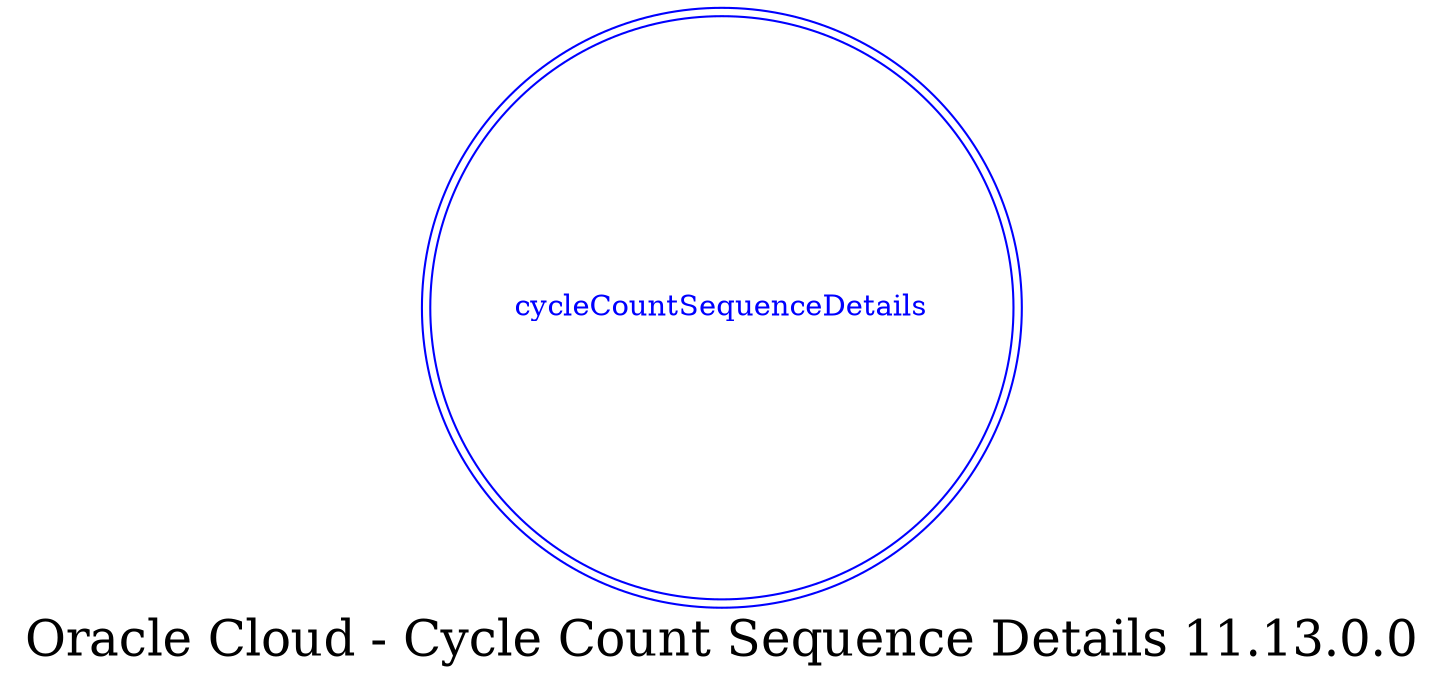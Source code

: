 digraph LexiconGraph {
graph[label="Oracle Cloud - Cycle Count Sequence Details 11.13.0.0", fontsize=24]
splines=true
"cycleCountSequenceDetails" [color=blue, fontcolor=blue, shape=doublecircle]
}
